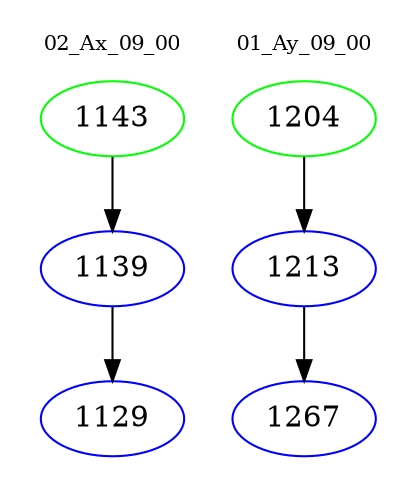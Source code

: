 digraph{
subgraph cluster_0 {
color = white
label = "02_Ax_09_00";
fontsize=10;
T0_1143 [label="1143", color="green"]
T0_1143 -> T0_1139 [color="black"]
T0_1139 [label="1139", color="blue"]
T0_1139 -> T0_1129 [color="black"]
T0_1129 [label="1129", color="blue"]
}
subgraph cluster_1 {
color = white
label = "01_Ay_09_00";
fontsize=10;
T1_1204 [label="1204", color="green"]
T1_1204 -> T1_1213 [color="black"]
T1_1213 [label="1213", color="blue"]
T1_1213 -> T1_1267 [color="black"]
T1_1267 [label="1267", color="blue"]
}
}
